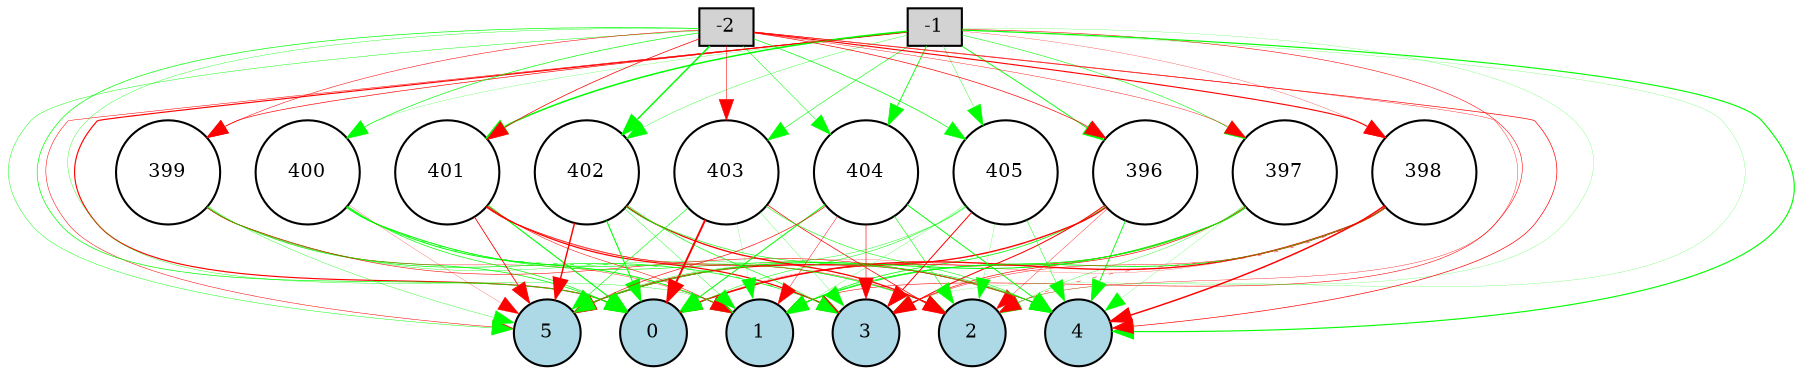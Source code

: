 digraph {
	node [fontsize=9 height=0.2 shape=circle width=0.2]
	-1 [fillcolor=lightgray shape=box style=filled]
	-2 [fillcolor=lightgray shape=box style=filled]
	0 [fillcolor=lightblue style=filled]
	1 [fillcolor=lightblue style=filled]
	2 [fillcolor=lightblue style=filled]
	3 [fillcolor=lightblue style=filled]
	4 [fillcolor=lightblue style=filled]
	5 [fillcolor=lightblue style=filled]
	396 [fillcolor=white style=filled]
	397 [fillcolor=white style=filled]
	398 [fillcolor=white style=filled]
	399 [fillcolor=white style=filled]
	400 [fillcolor=white style=filled]
	401 [fillcolor=white style=filled]
	402 [fillcolor=white style=filled]
	403 [fillcolor=white style=filled]
	404 [fillcolor=white style=filled]
	405 [fillcolor=white style=filled]
	-1 -> 396 [color=green penwidth=0.42570117289541165 style=solid]
	-1 -> 397 [color=green penwidth=0.26986038640963594 style=solid]
	-1 -> 398 [color=red penwidth=0.13020141214664482 style=solid]
	-1 -> 399 [color=red penwidth=0.32225613697248356 style=solid]
	-1 -> 400 [color=green penwidth=0.11058306332161845 style=solid]
	-1 -> 401 [color=green penwidth=0.7203179239343174 style=solid]
	-1 -> 402 [color=green penwidth=0.1738405838109504 style=solid]
	-1 -> 403 [color=green penwidth=0.28811660255063504 style=solid]
	-1 -> 404 [color=green penwidth=0.4145925370517277 style=solid]
	-1 -> 405 [color=green penwidth=0.18824937236207423 style=solid]
	-2 -> 396 [color=red penwidth=0.3301211118292776 style=solid]
	-2 -> 397 [color=red penwidth=0.20249860554191257 style=solid]
	-2 -> 398 [color=red penwidth=0.5363817896808174 style=solid]
	-2 -> 399 [color=red penwidth=0.25512299018311074 style=solid]
	-2 -> 400 [color=green penwidth=0.32912159252902196 style=solid]
	-2 -> 401 [color=red penwidth=0.353294211232394 style=solid]
	-2 -> 402 [color=green penwidth=0.7111666625302447 style=solid]
	-2 -> 403 [color=red penwidth=0.26278865990569644 style=solid]
	-2 -> 404 [color=green penwidth=0.2531878521933544 style=solid]
	-2 -> 405 [color=green penwidth=0.3403904074561347 style=solid]
	396 -> 0 [color=red penwidth=0.10239215134428417 style=solid]
	396 -> 1 [color=green penwidth=0.3681996339838073 style=solid]
	396 -> 2 [color=red penwidth=0.17688855397968023 style=solid]
	396 -> 3 [color=red penwidth=0.4959705577441925 style=solid]
	396 -> 4 [color=green penwidth=0.4283301412107656 style=solid]
	396 -> 5 [color=red penwidth=0.6109925927180987 style=solid]
	397 -> 0 [color=red penwidth=0.34318994248609586 style=solid]
	397 -> 1 [color=green penwidth=0.3790137476772071 style=solid]
	397 -> 2 [color=green penwidth=0.17364018824044125 style=solid]
	397 -> 3 [color=red penwidth=0.31705831178408994 style=solid]
	397 -> 4 [color=green penwidth=0.10370298511528332 style=solid]
	397 -> 5 [color=green penwidth=0.47492016013547433 style=solid]
	398 -> 0 [color=red penwidth=0.6582090758231743 style=solid]
	398 -> 1 [color=green penwidth=0.4178944862383196 style=solid]
	398 -> 2 [color=red penwidth=0.23171720553212236 style=dotted]
	398 -> 3 [color=red penwidth=0.2155132311834032 style=solid]
	398 -> 4 [color=red penwidth=0.7030071660917301 style=solid]
	398 -> 5 [color=red penwidth=0.10751160775567799 style=solid]
	399 -> 0 [color=green penwidth=0.353854522739798 style=solid]
	399 -> 1 [color=red penwidth=0.18086366650584224 style=solid]
	399 -> 2 [color=green penwidth=0.1740765163313559 style=solid]
	399 -> 3 [color=green penwidth=0.335934713905371 style=solid]
	399 -> 4 [color=red penwidth=0.2678520699314351 style=solid]
	399 -> 5 [color=green penwidth=0.17810254473030823 style=solid]
	400 -> 0 [color=green penwidth=0.32951491520665166 style=solid]
	400 -> 1 [color=green penwidth=0.458103736794679 style=solid]
	400 -> 2 [color=green penwidth=0.310424631894662 style=solid]
	400 -> 3 [color=green penwidth=0.3186632659312507 style=dotted]
	400 -> 4 [color=green penwidth=0.30347111280367967 style=solid]
	400 -> 5 [color=red penwidth=0.1151927096578574 style=solid]
	401 -> 0 [color=green penwidth=0.5268874276808981 style=solid]
	401 -> 1 [color=red penwidth=0.2499921961381212 style=solid]
	401 -> 2 [color=red penwidth=0.20472499582369091 style=solid]
	401 -> 3 [color=red penwidth=0.5877229137213765 style=solid]
	401 -> 4 [color=red penwidth=0.3001270583726433 style=solid]
	401 -> 5 [color=red penwidth=0.40440586606894735 style=solid]
	402 -> 0 [color=green penwidth=0.5164093816331441 style=solid]
	402 -> 1 [color=green penwidth=0.19056093282711437 style=solid]
	402 -> 2 [color=red penwidth=0.6230462158264651 style=solid]
	402 -> 3 [color=green penwidth=0.31298712526941597 style=solid]
	402 -> 4 [color=green penwidth=0.299610514516312 style=solid]
	402 -> 5 [color=red penwidth=0.696746784460205 style=solid]
	403 -> 0 [color=red penwidth=0.9384416132701002 style=solid]
	403 -> 1 [color=green penwidth=0.10926658914388987 style=solid]
	403 -> 2 [color=red penwidth=0.35199435388697764 style=solid]
	403 -> 3 [color=green penwidth=0.1311229074071966 style=solid]
	403 -> 4 [color=green penwidth=0.27364093899541975 style=solid]
	403 -> 5 [color=green penwidth=0.2992725684452371 style=solid]
	404 -> 0 [color=green penwidth=0.48389348174529445 style=solid]
	404 -> 1 [color=red penwidth=0.21584232166609876 style=solid]
	404 -> 2 [color=green penwidth=0.2895694455823964 style=solid]
	404 -> 3 [color=red penwidth=0.2945659742926543 style=solid]
	404 -> 4 [color=green penwidth=0.44856675256081613 style=solid]
	404 -> 5 [color=red penwidth=0.30379298554186085 style=solid]
	405 -> 0 [color=green penwidth=0.2544935848448321 style=solid]
	405 -> 1 [color=green penwidth=0.12161835669648903 style=solid]
	405 -> 2 [color=green penwidth=0.11121520757262243 style=solid]
	405 -> 3 [color=red penwidth=0.4756441748919864 style=solid]
	405 -> 4 [color=green penwidth=0.23475745816224675 style=solid]
	405 -> 5 [color=green penwidth=0.2038183377867973 style=solid]
	-1 -> 0 [color=red penwidth=0.5559739290446476 style=solid]
	-1 -> 1 [color=red penwidth=0.2679947487597307 style=solid]
	-1 -> 2 [color=green penwidth=0.10028856766246959 style=solid]
	-1 -> 3 [color=green penwidth=0.10224534165770414 style=solid]
	-1 -> 4 [color=green penwidth=0.5430374242649557 style=solid]
	-1 -> 5 [color=red penwidth=0.24625196205354546 style=solid]
	-2 -> 0 [color=green penwidth=0.3351847968678661 style=solid]
	-2 -> 1 [color=green penwidth=0.17693522650179264 style=solid]
	-2 -> 2 [color=red penwidth=0.17885866594776229 style=solid]
	-2 -> 4 [color=red penwidth=0.3287513794010253 style=solid]
	-2 -> 5 [color=green penwidth=0.2176289612472609 style=solid]
}
